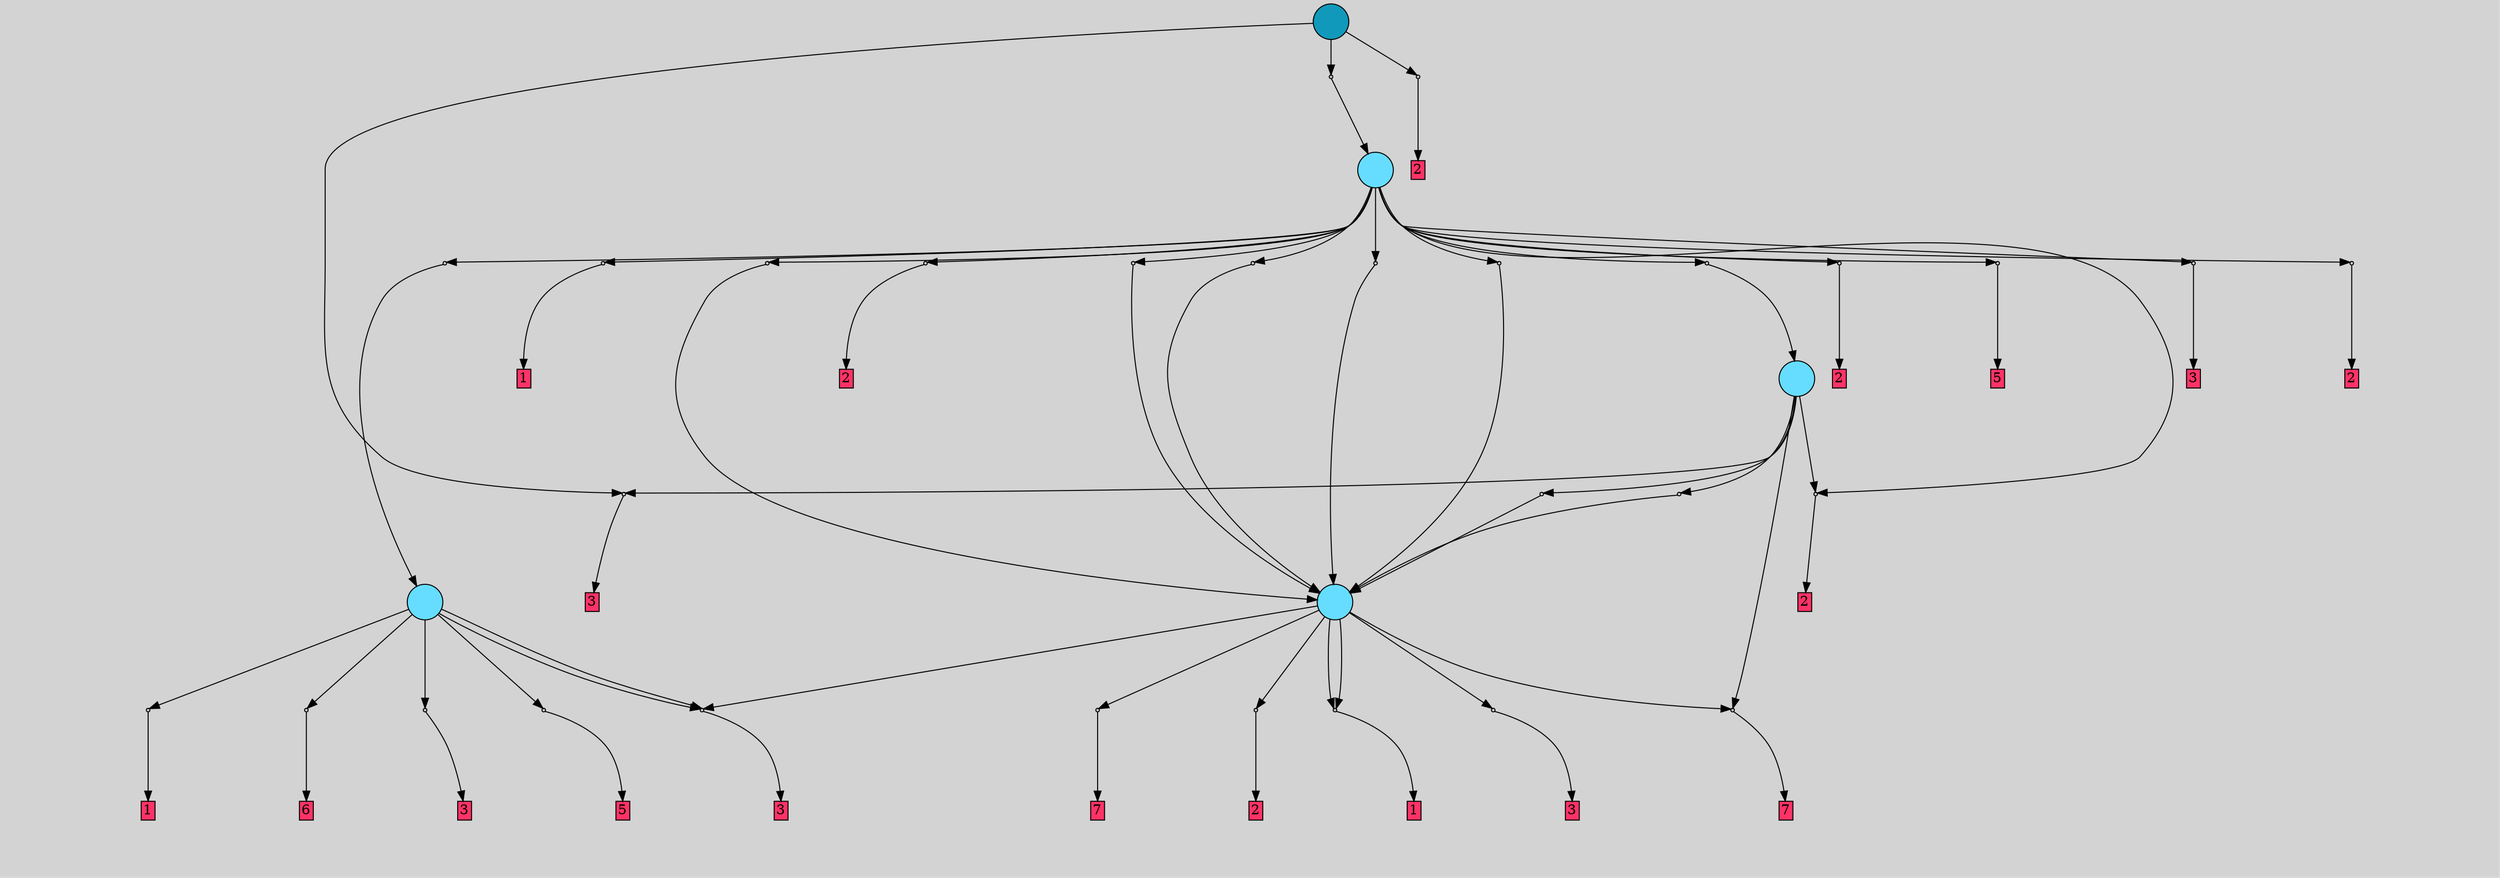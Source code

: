 // File exported with GEGELATI v1.3.1
// On the 2024-07-09 17:49:23
// With the MARL::MarlTPGGraphDotExporter
digraph{
	graph[pad = "0.212, 0.055" bgcolor = lightgray]
	node[shape=circle style = filled label = ""]
		T14 [fillcolor="#66ddff"]
		T46 [fillcolor="#66ddff"]
		T136 [fillcolor="#66ddff"]
		T214 [fillcolor="#66ddff"]
		T257 [fillcolor="#1199bb"]
		P11975 [fillcolor="#cccccc" shape=point] //
		I11975 [shape=box style=invis label="4|1&1|6#3|3&#92;n7|2&3|7#1|4&#92;n3|4&0|5#0|1&#92;n7|5&3|6#1|3&#92;n0|6&0|4#0|7&#92;n2|6&0|6#0|5&#92;n5|0&2|4#1|1&#92;n5|6&4|7#1|2&#92;n"]
		P11975 -> I11975[style=invis]
		A8845 [fillcolor="#ff3366" shape=box margin=0.03 width=0 height=0 label="1"]
		T14 -> P11975 -> A8845
		P11976 [fillcolor="#cccccc" shape=point] //
		I11976 [shape=box style=invis label="3|7&4|5#2|7&#92;n1|1&0|6#0|3&#92;n8|6&0|4#4|4&#92;n"]
		P11976 -> I11976[style=invis]
		A8846 [fillcolor="#ff3366" shape=box margin=0.03 width=0 height=0 label="3"]
		T14 -> P11976 -> A8846
		P11977 [fillcolor="#cccccc" shape=point] //
		I11977 [shape=box style=invis label="3|7&1|0#1|2&#92;n7|0&1|6#4|2&#92;n0|3&1|4#2|7&#92;n8|6&0|4#2|2&#92;n"]
		P11977 -> I11977[style=invis]
		A8847 [fillcolor="#ff3366" shape=box margin=0.03 width=0 height=0 label="6"]
		T14 -> P11977 -> A8847
		T14 -> P11976
		P11978 [fillcolor="#cccccc" shape=point] //
		I11978 [shape=box style=invis label="7|2&3|5#0|3&#92;n2|0&4|2#0|7&#92;n4|0&3|5#4|5&#92;n4|5&1|6#2|4&#92;n"]
		P11978 -> I11978[style=invis]
		A8848 [fillcolor="#ff3366" shape=box margin=0.03 width=0 height=0 label="3"]
		T14 -> P11978 -> A8848
		P11979 [fillcolor="#cccccc" shape=point] //
		I11979 [shape=box style=invis label="4|3&1|6#4|6&#92;n7|0&2|6#0|2&#92;n4|7&4|0#0|5&#92;n3|4&3|1#4|4&#92;n8|3&0|6#4|1&#92;n0|0&3|5#2|5&#92;n8|1&4|1#2|1&#92;n"]
		P11979 -> I11979[style=invis]
		A8849 [fillcolor="#ff3366" shape=box margin=0.03 width=0 height=0 label="5"]
		T14 -> P11979 -> A8849
		P11980 [fillcolor="#cccccc" shape=point] //
		I11980 [shape=box style=invis label="1|4&3|3#2|5&#92;n3|1&1|4#4|0&#92;n3|7&2|3#2|5&#92;n7|0&2|4#2|4&#92;n7|6&2|6#0|4&#92;n2|2&1|5#4|5&#92;n"]
		P11980 -> I11980[style=invis]
		A8850 [fillcolor="#ff3366" shape=box margin=0.03 width=0 height=0 label="2"]
		T46 -> P11980 -> A8850
		P11981 [fillcolor="#cccccc" shape=point] //
		I11981 [shape=box style=invis label="4|5&4|7#4|7&#92;n0|0&2|2#2|7&#92;n7|6&3|6#4|1&#92;n6|7&4|7#1|0&#92;n6|1&0|4#3|3&#92;n2|4&1|3#0|5&#92;n"]
		P11981 -> I11981[style=invis]
		A8851 [fillcolor="#ff3366" shape=box margin=0.03 width=0 height=0 label="3"]
		T46 -> P11981 -> A8851
		T46 -> P11976
		P11982 [fillcolor="#cccccc" shape=point] //
		I11982 [shape=box style=invis label="2|6&2|7#4|7&#92;n5|6&3|6#4|2&#92;n5|0&1|3#2|1&#92;n6|1&0|3#1|6&#92;n6|3&3|4#4|3&#92;n1|7&0|5#0|3&#92;n"]
		P11982 -> I11982[style=invis]
		A8852 [fillcolor="#ff3366" shape=box margin=0.03 width=0 height=0 label="7"]
		T46 -> P11982 -> A8852
		P11983 [fillcolor="#cccccc" shape=point] //
		I11983 [shape=box style=invis label="8|6&2|7#0|7&#92;n6|6&0|5#3|7&#92;n8|6&4|6#1|4&#92;n5|3&0|3#1|5&#92;n0|5&1|5#0|6&#92;n2|1&0|0#3|0&#92;n7|1&3|2#2|2&#92;n7|4&4|0#3|6&#92;n"]
		P11983 -> I11983[style=invis]
		A8853 [fillcolor="#ff3366" shape=box margin=0.03 width=0 height=0 label="7"]
		T46 -> P11983 -> A8853
		P11984 [fillcolor="#cccccc" shape=point] //
		I11984 [shape=box style=invis label="5|6&0|1#0|6&#92;n0|0&2|3#2|7&#92;n"]
		P11984 -> I11984[style=invis]
		A8854 [fillcolor="#ff3366" shape=box margin=0.03 width=0 height=0 label="1"]
		T46 -> P11984 -> A8854
		T46 -> P11984
		P11985 [fillcolor="#cccccc" shape=point] //
		I11985 [shape=box style=invis label="6|6&2|5#0|3&#92;n0|4&3|5#0|2&#92;n0|2&3|5#4|5&#92;n2|1&4|0#2|4&#92;n8|3&1|6#3|0&#92;n7|2&0|7#2|4&#92;n7|5&3|6#1|3&#92;n1|0&2|3#0|4&#92;n0|5&0|3#0|0&#92;n"]
		P11985 -> I11985[style=invis]
		A8855 [fillcolor="#ff3366" shape=box margin=0.03 width=0 height=0 label="2"]
		T136 -> P11985 -> A8855
		P11986 [fillcolor="#cccccc" shape=point] //
		I11986 [shape=box style=invis label="1|4&4|1#4|4&#92;n0|2&2|0#3|1&#92;n1|0&0|5#4|0&#92;n7|2&1|4#4|6&#92;n7|5&3|4#3|3&#92;n"]
		P11986 -> I11986[style=invis]
		T136 -> P11986 -> T46
		P11987 [fillcolor="#cccccc" shape=point] //
		I11987 [shape=box style=invis label="8|4&1|1#3|4&#92;n2|0&3|6#2|5&#92;n7|7&3|3#2|5&#92;n1|6&4|5#1|1&#92;n"]
		P11987 -> I11987[style=invis]
		A8856 [fillcolor="#ff3366" shape=box margin=0.03 width=0 height=0 label="3"]
		T136 -> P11987 -> A8856
		T136 -> P11983
		P11988 [fillcolor="#cccccc" shape=point] //
		I11988 [shape=box style=invis label="1|4&4|1#4|4&#92;n6|7&4|3#2|2&#92;n5|0&2|5#4|0&#92;n7|5&3|4#3|3&#92;n7|2&1|4#4|6&#92;n8|6&3|3#4|1&#92;n"]
		P11988 -> I11988[style=invis]
		T136 -> P11988 -> T46
		P11989 [fillcolor="#cccccc" shape=point] //
		I11989 [shape=box style=invis label="2|0&3|6#2|5&#92;n8|4&1|1#3|4&#92;n1|6&4|5#1|4&#92;n"]
		P11989 -> I11989[style=invis]
		A8857 [fillcolor="#ff3366" shape=box margin=0.03 width=0 height=0 label="3"]
		T214 -> P11989 -> A8857
		P11990 [fillcolor="#cccccc" shape=point] //
		I11990 [shape=box style=invis label="2|7&3|3#3|6&#92;n2|0&0|4#0|6&#92;n4|5&0|2#3|4&#92;n6|7&4|3#4|6&#92;n7|0&0|7#4|4&#92;n6|5&4|0#2|2&#92;n"]
		P11990 -> I11990[style=invis]
		A8858 [fillcolor="#ff3366" shape=box margin=0.03 width=0 height=0 label="2"]
		T214 -> P11990 -> A8858
		P11991 [fillcolor="#cccccc" shape=point] //
		I11991 [shape=box style=invis label="1|3&2|6#4|0&#92;n6|1&0|6#1|0&#92;n8|0&3|4#3|6&#92;n7|1&3|1#3|7&#92;n5|2&2|1#1|4&#92;n"]
		P11991 -> I11991[style=invis]
		T214 -> P11991 -> T46
		P11992 [fillcolor="#cccccc" shape=point] //
		I11992 [shape=box style=invis label="2|7&3|4#2|3&#92;n1|0&1|2#2|4&#92;n"]
		P11992 -> I11992[style=invis]
		T214 -> P11992 -> T14
		P11993 [fillcolor="#cccccc" shape=point] //
		I11993 [shape=box style=invis label="6|5&4|0#2|2&#92;n7|1&0|7#4|3&#92;n7|6&0|1#4|7&#92;n1|3&4|5#1|3&#92;n2|0&2|7#0|6&#92;n"]
		P11993 -> I11993[style=invis]
		T214 -> P11993 -> T46
		P11994 [fillcolor="#cccccc" shape=point] //
		I11994 [shape=box style=invis label="4|0&1|2#2|3&#92;n5|7&0|1#1|4&#92;n6|1&1|7#2|0&#92;n5|7&0|3#3|6&#92;n"]
		P11994 -> I11994[style=invis]
		A8859 [fillcolor="#ff3366" shape=box margin=0.03 width=0 height=0 label="1"]
		T214 -> P11994 -> A8859
		T214 -> P11985
		P11995 [fillcolor="#cccccc" shape=point] //
		I11995 [shape=box style=invis label="6|0&2|4#4|5&#92;n1|4&3|3#2|5&#92;n7|3&2|4#2|4&#92;n3|5&1|4#4|0&#92;n3|7&2|3#2|5&#92;n2|2&1|5#4|5&#92;n"]
		P11995 -> I11995[style=invis]
		A8860 [fillcolor="#ff3366" shape=box margin=0.03 width=0 height=0 label="2"]
		T214 -> P11995 -> A8860
		P11996 [fillcolor="#cccccc" shape=point] //
		I11996 [shape=box style=invis label="8|6&0|7#0|7&#92;n3|0&4|6#1|4&#92;n7|2&0|3#4|0&#92;n3|1&2|4#0|7&#92;n5|3&1|3#1|6&#92;n2|1&0|0#3|0&#92;n7|4&4|0#3|6&#92;n7|6&0|5#3|7&#92;n"]
		P11996 -> I11996[style=invis]
		T214 -> P11996 -> T136
		P11997 [fillcolor="#cccccc" shape=point] //
		I11997 [shape=box style=invis label="7|6&1|4#4|6&#92;n0|2&2|0#3|1&#92;n4|2&4|1#4|5&#92;n7|0&2|6#3|7&#92;n7|5&3|4#3|3&#92;n1|4&1|1#4|4&#92;n1|0&0|5#4|0&#92;n"]
		P11997 -> I11997[style=invis]
		T214 -> P11997 -> T46
		P11998 [fillcolor="#cccccc" shape=point] //
		I11998 [shape=box style=invis label="3|3&1|3#4|6&#92;n0|4&3|3#2|1&#92;n7|1&0|5#4|7&#92;n6|4&1|0#2|5&#92;n2|1&4|4#1|1&#92;n5|0&4|3#1|3&#92;n6|6&2|5#0|0&#92;n5|3&1|3#3|4&#92;n8|7&4|0#4|5&#92;n"]
		P11998 -> I11998[style=invis]
		T214 -> P11998 -> T46
		P11999 [fillcolor="#cccccc" shape=point] //
		I11999 [shape=box style=invis label="7|3&3|7#0|4&#92;n6|6&2|1#2|4&#92;n8|5&0|6#0|3&#92;n6|1&1|3#1|7&#92;n6|0&3|4#4|3&#92;n2|2&2|7#4|7&#92;n1|7&0|5#0|0&#92;n7|7&4|3#2|2&#92;n5|0&4|3#3|1&#92;n3|4&1|1#1|6&#92;n"]
		P11999 -> I11999[style=invis]
		A8861 [fillcolor="#ff3366" shape=box margin=0.03 width=0 height=0 label="2"]
		T214 -> P11999 -> A8861
		P12000 [fillcolor="#cccccc" shape=point] //
		I12000 [shape=box style=invis label="2|6&4|3#2|3&#92;n1|2&1|4#0|7&#92;n7|7&2|4#4|2&#92;n8|3&0|7#0|3&#92;n6|2&1|2#3|2&#92;n1|7&2|1#1|0&#92;n5|0&4|4#0|1&#92;n"]
		P12000 -> I12000[style=invis]
		A8862 [fillcolor="#ff3366" shape=box margin=0.03 width=0 height=0 label="5"]
		T214 -> P12000 -> A8862
		P12001 [fillcolor="#cccccc" shape=point] //
		I12001 [shape=box style=invis label="0|5&1|3#3|2&#92;n2|0&4|0#3|4&#92;n1|2&3|1#4|6&#92;n4|4&4|1#1|4&#92;n1|2&4|0#2|2&#92;n"]
		P12001 -> I12001[style=invis]
		T214 -> P12001 -> T46
		P12002 [fillcolor="#cccccc" shape=point] //
		I12002 [shape=box style=invis label="1|4&4|1#4|4&#92;n0|0&2|0#3|1&#92;n1|0&2|5#4|0&#92;n6|7&4|4#2|2&#92;n7|2&1|0#4|6&#92;n7|5&3|4#3|3&#92;n8|3&1|3#2|4&#92;n"]
		P12002 -> I12002[style=invis]
		T257 -> P12002 -> T214
		T257 -> P11987
		P12003 [fillcolor="#cccccc" shape=point] //
		I12003 [shape=box style=invis label="5|0&4|7#1|2&#92;n4|4&0|7#1|6&#92;n4|6&4|4#0|3&#92;n0|6&3|6#1|4&#92;n"]
		P12003 -> I12003[style=invis]
		A8863 [fillcolor="#ff3366" shape=box margin=0.03 width=0 height=0 label="2"]
		T257 -> P12003 -> A8863
		{ rank= same T257 }
}
